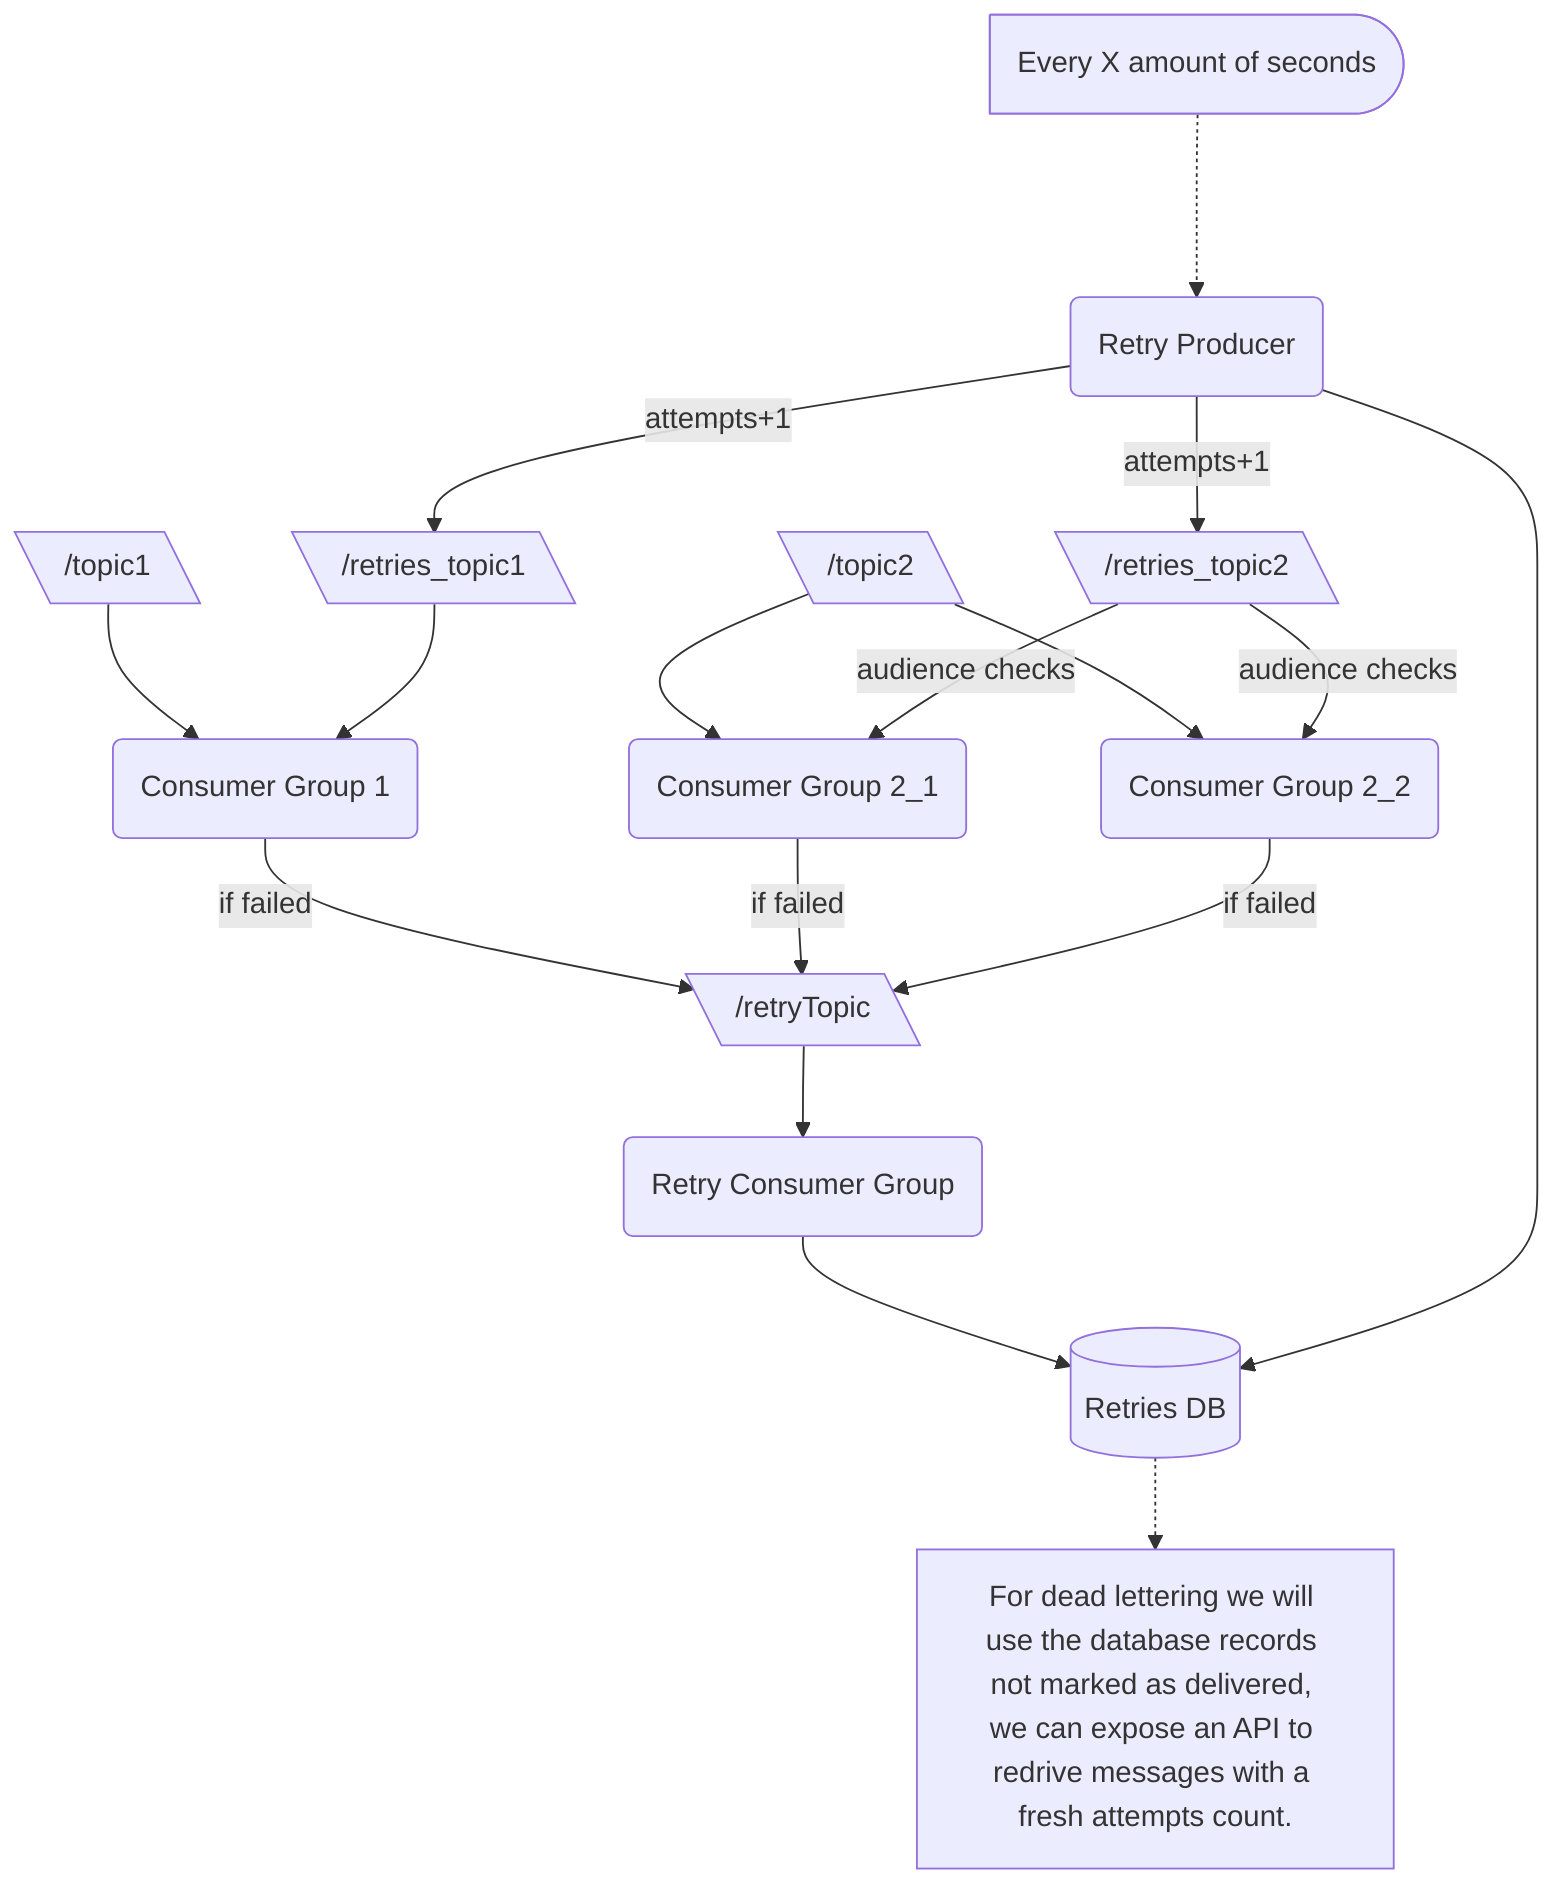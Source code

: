 flowchart TD
%% Nodes
    topic1("/topic1")@{shape: lean-l}
    retriesTopic1("/retries_topic1")@{shape: lean-l}
    consumer1("Consumer Group 1")
    topic2("/topic2")@{shape: lean-l}
    retriesTopic2("/retries_topic2")@{shape: lean-l}
    consumer2_1("Consumer Group 2_1")
    consumer2_2("Consumer Group 2_2")
    retryTopic("/retryTopic")@{shape: lean-l}
    retryConsumerGroup("Retry Consumer Group")
    retriesDatabase(Retries DB)@{shape: database}
    cron(Every X amount of seconds)@{shape: delay}
    retryProducer("Retry Producer")
    deadletterNote["For dead lettering we will use the database records not marked as delivered, we can expose an API to redrive messages with a fresh attempts count."]

%% Edge connections between nodes
    topic1 --> consumer1 -->|if failed| retryTopic
    topic2 --> consumer2_1 -->|if failed| retryTopic
    topic2 --> consumer2_2 -->|if failed| retryTopic
    retryTopic --> retryConsumerGroup --> retriesDatabase
    cron -..-> retryProducer --> retriesDatabase
    retryProducer --> |attempts+1|retriesTopic1
    retryProducer --> |attempts+1|retriesTopic2
    retriesTopic1 --> consumer1
    retriesTopic2 -->|audience checks| consumer2_1
    retriesTopic2 -->|audience checks| consumer2_2
    retriesDatabase -.-> deadletterNote